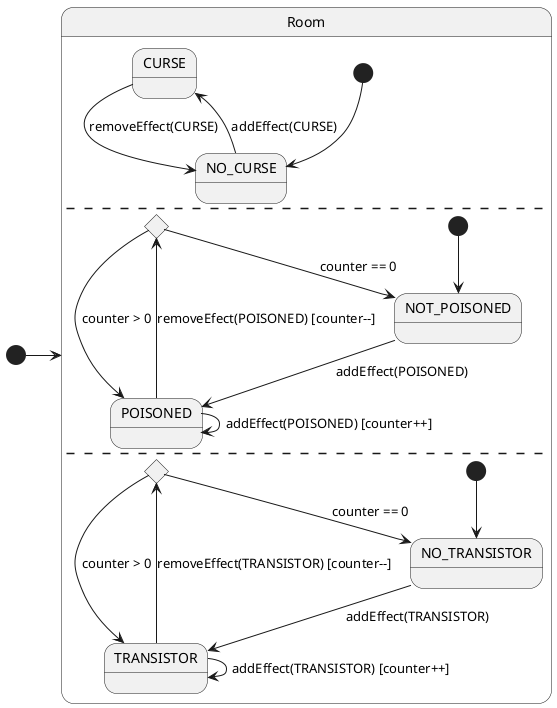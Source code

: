 @startuml room_states

[*] -> Room

state Room {
    [*] -->  NO_CURSE
    NO_CURSE --> CURSE : addEffect(CURSE)
    CURSE -> NO_CURSE : removeEffect(CURSE)
    --
    state c1 <<choice>>
    [*] --> NOT_POISONED
    NOT_POISONED --> POISONED : addEffect(POISONED)
    POISONED --> POISONED : addEffect(POISONED) [counter++]
    POISONED --> c1 : removeEfect(POISONED) [counter--]
    c1 --> NOT_POISONED : counter == 0
    c1 --> POISONED : counter > 0
    --
    state c2 <<choice>>
    [*] --> NO_TRANSISTOR
    NO_TRANSISTOR --> TRANSISTOR : addEffect(TRANSISTOR)
    TRANSISTOR --> TRANSISTOR : addEffect(TRANSISTOR) [counter++]
    TRANSISTOR --> c2 : removeEffect(TRANSISTOR) [counter--]
    c2 --> NO_TRANSISTOR : counter == 0
    c2 --> TRANSISTOR : counter > 0
}   


@enduml